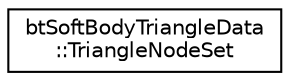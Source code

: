digraph "Graphical Class Hierarchy"
{
  edge [fontname="Helvetica",fontsize="10",labelfontname="Helvetica",labelfontsize="10"];
  node [fontname="Helvetica",fontsize="10",shape=record];
  rankdir="LR";
  Node1 [label="btSoftBodyTriangleData\l::TriangleNodeSet",height=0.2,width=0.4,color="black", fillcolor="white", style="filled",URL="$classbt_soft_body_triangle_data_1_1_triangle_node_set.html"];
}
